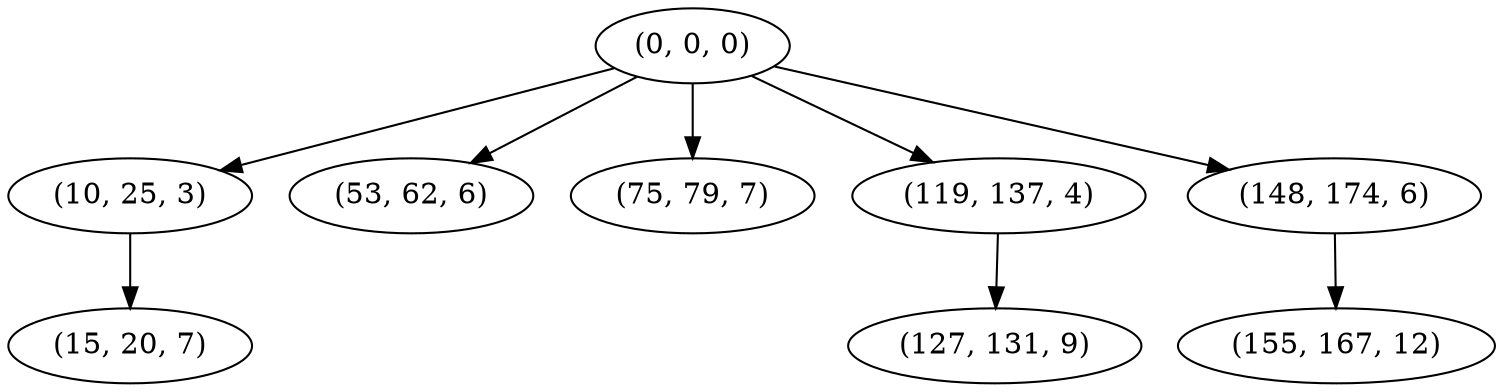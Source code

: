digraph tree {
    "(0, 0, 0)";
    "(10, 25, 3)";
    "(15, 20, 7)";
    "(53, 62, 6)";
    "(75, 79, 7)";
    "(119, 137, 4)";
    "(127, 131, 9)";
    "(148, 174, 6)";
    "(155, 167, 12)";
    "(0, 0, 0)" -> "(10, 25, 3)";
    "(0, 0, 0)" -> "(53, 62, 6)";
    "(0, 0, 0)" -> "(75, 79, 7)";
    "(0, 0, 0)" -> "(119, 137, 4)";
    "(0, 0, 0)" -> "(148, 174, 6)";
    "(10, 25, 3)" -> "(15, 20, 7)";
    "(119, 137, 4)" -> "(127, 131, 9)";
    "(148, 174, 6)" -> "(155, 167, 12)";
}
